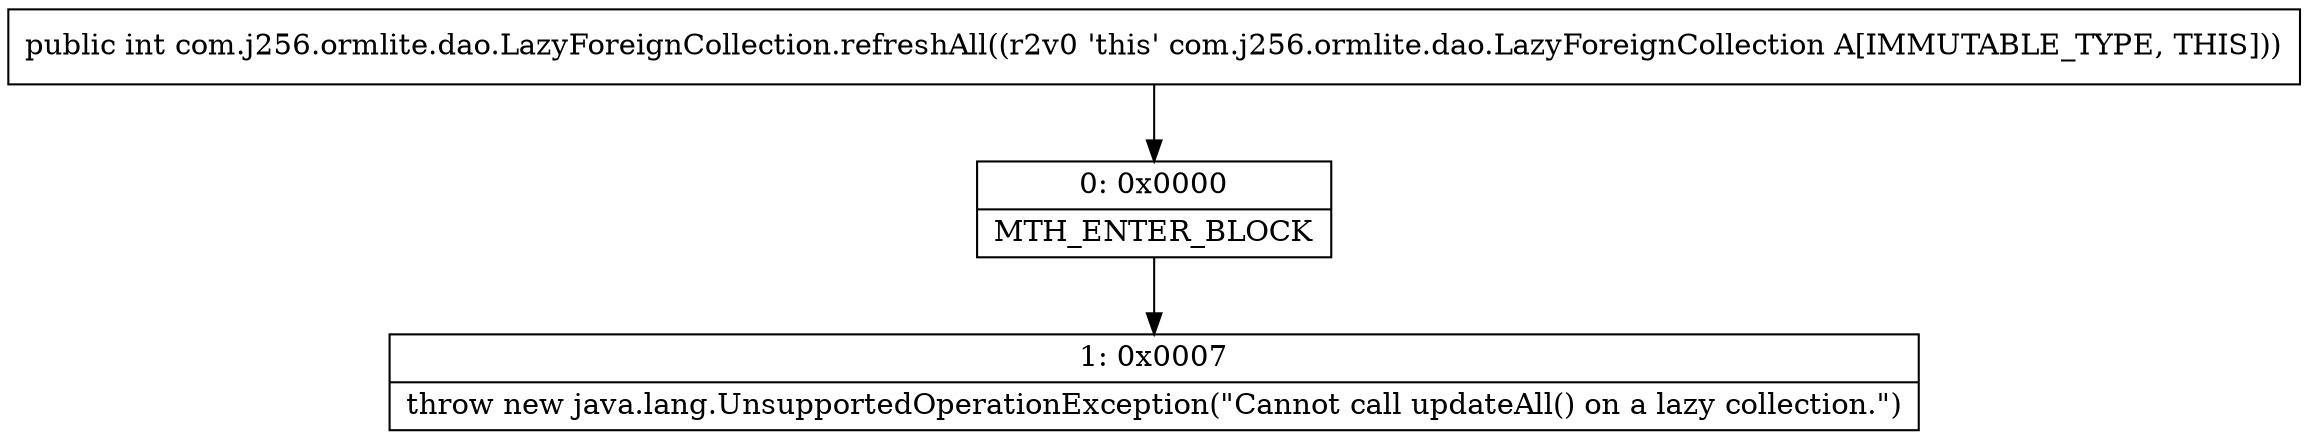 digraph "CFG forcom.j256.ormlite.dao.LazyForeignCollection.refreshAll()I" {
Node_0 [shape=record,label="{0\:\ 0x0000|MTH_ENTER_BLOCK\l}"];
Node_1 [shape=record,label="{1\:\ 0x0007|throw new java.lang.UnsupportedOperationException(\"Cannot call updateAll() on a lazy collection.\")\l}"];
MethodNode[shape=record,label="{public int com.j256.ormlite.dao.LazyForeignCollection.refreshAll((r2v0 'this' com.j256.ormlite.dao.LazyForeignCollection A[IMMUTABLE_TYPE, THIS])) }"];
MethodNode -> Node_0;
Node_0 -> Node_1;
}


